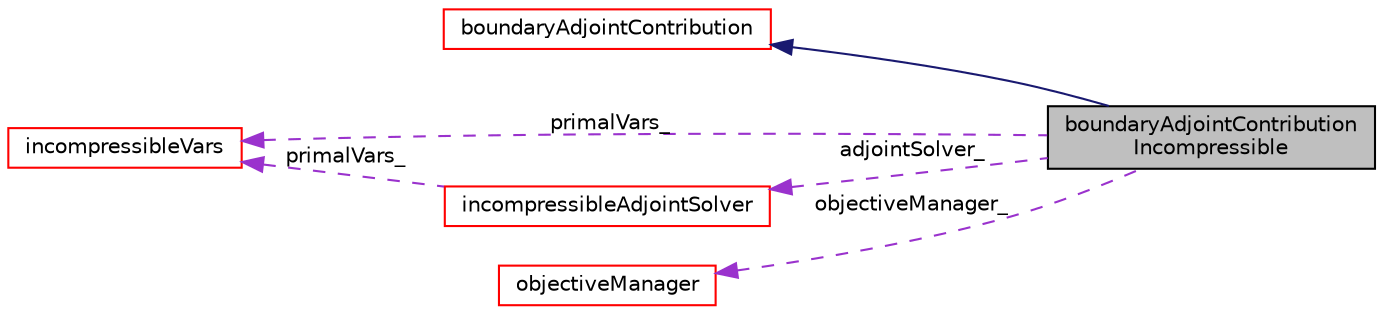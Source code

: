 digraph "boundaryAdjointContributionIncompressible"
{
  bgcolor="transparent";
  edge [fontname="Helvetica",fontsize="10",labelfontname="Helvetica",labelfontsize="10"];
  node [fontname="Helvetica",fontsize="10",shape=record];
  rankdir="LR";
  Node1 [label="boundaryAdjointContribution\lIncompressible",height=0.2,width=0.4,color="black", fillcolor="grey75", style="filled" fontcolor="black"];
  Node2 -> Node1 [dir="back",color="midnightblue",fontsize="10",style="solid",fontname="Helvetica"];
  Node2 [label="boundaryAdjointContribution",height=0.2,width=0.4,color="red",URL="$classFoam_1_1boundaryAdjointContribution.html",tooltip="Abstract base class for computing contributions of the objective functions to the adjoint boundary co..."];
  Node3 -> Node1 [dir="back",color="darkorchid3",fontsize="10",style="dashed",label=" adjointSolver_" ,fontname="Helvetica"];
  Node3 [label="incompressibleAdjointSolver",height=0.2,width=0.4,color="red",URL="$classFoam_1_1incompressibleAdjointSolver.html",tooltip="Base class for incompressibleAdjoint solvers. "];
  Node4 -> Node3 [dir="back",color="darkorchid3",fontsize="10",style="dashed",label=" primalVars_" ,fontname="Helvetica"];
  Node4 [label="incompressibleVars",height=0.2,width=0.4,color="red",URL="$classFoam_1_1incompressibleVars.html",tooltip="Base class for solution control classes. "];
  Node4 -> Node1 [dir="back",color="darkorchid3",fontsize="10",style="dashed",label=" primalVars_" ,fontname="Helvetica"];
  Node5 -> Node1 [dir="back",color="darkorchid3",fontsize="10",style="dashed",label=" objectiveManager_" ,fontname="Helvetica"];
  Node5 [label="objectiveManager",height=0.2,width=0.4,color="red",URL="$classFoam_1_1objectiveManager.html",tooltip="class for managing incompressible objective functions. "];
}
